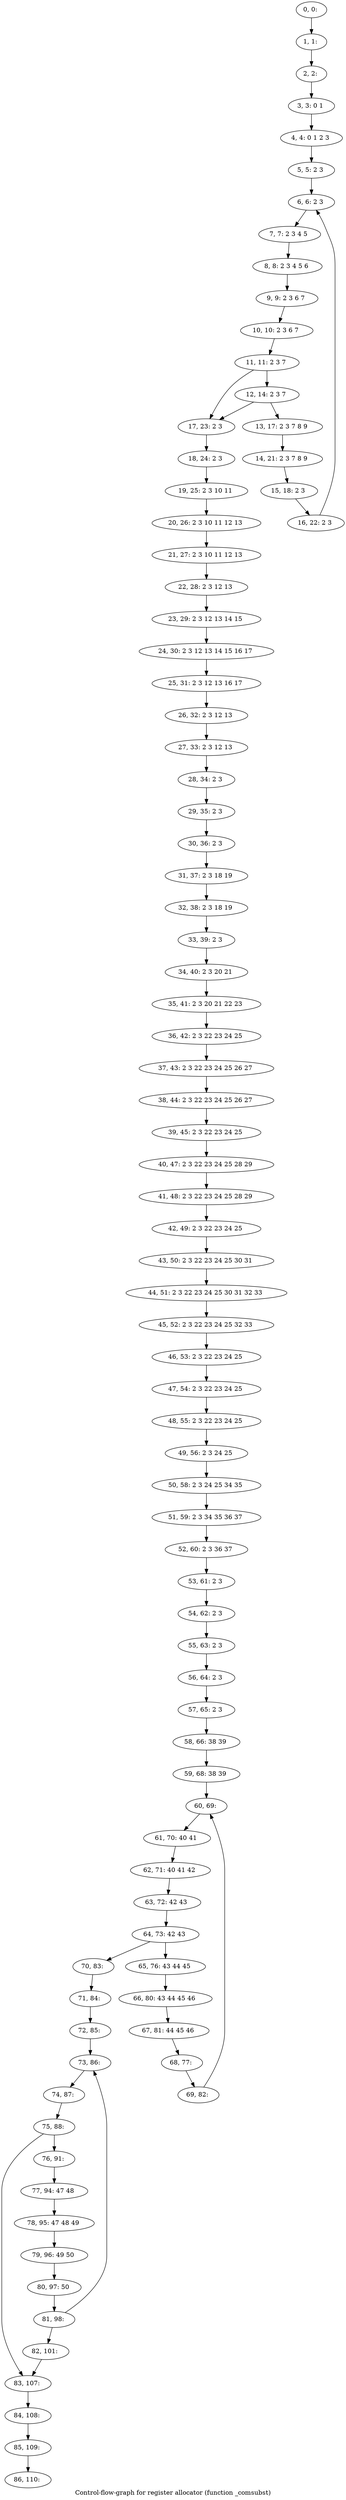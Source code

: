digraph G {
graph [label="Control-flow-graph for register allocator (function _comsubst)"]
0[label="0, 0: "];
1[label="1, 1: "];
2[label="2, 2: "];
3[label="3, 3: 0 1 "];
4[label="4, 4: 0 1 2 3 "];
5[label="5, 5: 2 3 "];
6[label="6, 6: 2 3 "];
7[label="7, 7: 2 3 4 5 "];
8[label="8, 8: 2 3 4 5 6 "];
9[label="9, 9: 2 3 6 7 "];
10[label="10, 10: 2 3 6 7 "];
11[label="11, 11: 2 3 7 "];
12[label="12, 14: 2 3 7 "];
13[label="13, 17: 2 3 7 8 9 "];
14[label="14, 21: 2 3 7 8 9 "];
15[label="15, 18: 2 3 "];
16[label="16, 22: 2 3 "];
17[label="17, 23: 2 3 "];
18[label="18, 24: 2 3 "];
19[label="19, 25: 2 3 10 11 "];
20[label="20, 26: 2 3 10 11 12 13 "];
21[label="21, 27: 2 3 10 11 12 13 "];
22[label="22, 28: 2 3 12 13 "];
23[label="23, 29: 2 3 12 13 14 15 "];
24[label="24, 30: 2 3 12 13 14 15 16 17 "];
25[label="25, 31: 2 3 12 13 16 17 "];
26[label="26, 32: 2 3 12 13 "];
27[label="27, 33: 2 3 12 13 "];
28[label="28, 34: 2 3 "];
29[label="29, 35: 2 3 "];
30[label="30, 36: 2 3 "];
31[label="31, 37: 2 3 18 19 "];
32[label="32, 38: 2 3 18 19 "];
33[label="33, 39: 2 3 "];
34[label="34, 40: 2 3 20 21 "];
35[label="35, 41: 2 3 20 21 22 23 "];
36[label="36, 42: 2 3 22 23 24 25 "];
37[label="37, 43: 2 3 22 23 24 25 26 27 "];
38[label="38, 44: 2 3 22 23 24 25 26 27 "];
39[label="39, 45: 2 3 22 23 24 25 "];
40[label="40, 47: 2 3 22 23 24 25 28 29 "];
41[label="41, 48: 2 3 22 23 24 25 28 29 "];
42[label="42, 49: 2 3 22 23 24 25 "];
43[label="43, 50: 2 3 22 23 24 25 30 31 "];
44[label="44, 51: 2 3 22 23 24 25 30 31 32 33 "];
45[label="45, 52: 2 3 22 23 24 25 32 33 "];
46[label="46, 53: 2 3 22 23 24 25 "];
47[label="47, 54: 2 3 22 23 24 25 "];
48[label="48, 55: 2 3 22 23 24 25 "];
49[label="49, 56: 2 3 24 25 "];
50[label="50, 58: 2 3 24 25 34 35 "];
51[label="51, 59: 2 3 34 35 36 37 "];
52[label="52, 60: 2 3 36 37 "];
53[label="53, 61: 2 3 "];
54[label="54, 62: 2 3 "];
55[label="55, 63: 2 3 "];
56[label="56, 64: 2 3 "];
57[label="57, 65: 2 3 "];
58[label="58, 66: 38 39 "];
59[label="59, 68: 38 39 "];
60[label="60, 69: "];
61[label="61, 70: 40 41 "];
62[label="62, 71: 40 41 42 "];
63[label="63, 72: 42 43 "];
64[label="64, 73: 42 43 "];
65[label="65, 76: 43 44 45 "];
66[label="66, 80: 43 44 45 46 "];
67[label="67, 81: 44 45 46 "];
68[label="68, 77: "];
69[label="69, 82: "];
70[label="70, 83: "];
71[label="71, 84: "];
72[label="72, 85: "];
73[label="73, 86: "];
74[label="74, 87: "];
75[label="75, 88: "];
76[label="76, 91: "];
77[label="77, 94: 47 48 "];
78[label="78, 95: 47 48 49 "];
79[label="79, 96: 49 50 "];
80[label="80, 97: 50 "];
81[label="81, 98: "];
82[label="82, 101: "];
83[label="83, 107: "];
84[label="84, 108: "];
85[label="85, 109: "];
86[label="86, 110: "];
0->1 ;
1->2 ;
2->3 ;
3->4 ;
4->5 ;
5->6 ;
6->7 ;
7->8 ;
8->9 ;
9->10 ;
10->11 ;
11->12 ;
11->17 ;
12->13 ;
12->17 ;
13->14 ;
14->15 ;
15->16 ;
16->6 ;
17->18 ;
18->19 ;
19->20 ;
20->21 ;
21->22 ;
22->23 ;
23->24 ;
24->25 ;
25->26 ;
26->27 ;
27->28 ;
28->29 ;
29->30 ;
30->31 ;
31->32 ;
32->33 ;
33->34 ;
34->35 ;
35->36 ;
36->37 ;
37->38 ;
38->39 ;
39->40 ;
40->41 ;
41->42 ;
42->43 ;
43->44 ;
44->45 ;
45->46 ;
46->47 ;
47->48 ;
48->49 ;
49->50 ;
50->51 ;
51->52 ;
52->53 ;
53->54 ;
54->55 ;
55->56 ;
56->57 ;
57->58 ;
58->59 ;
59->60 ;
60->61 ;
61->62 ;
62->63 ;
63->64 ;
64->65 ;
64->70 ;
65->66 ;
66->67 ;
67->68 ;
68->69 ;
69->60 ;
70->71 ;
71->72 ;
72->73 ;
73->74 ;
74->75 ;
75->76 ;
75->83 ;
76->77 ;
77->78 ;
78->79 ;
79->80 ;
80->81 ;
81->82 ;
81->73 ;
82->83 ;
83->84 ;
84->85 ;
85->86 ;
}
